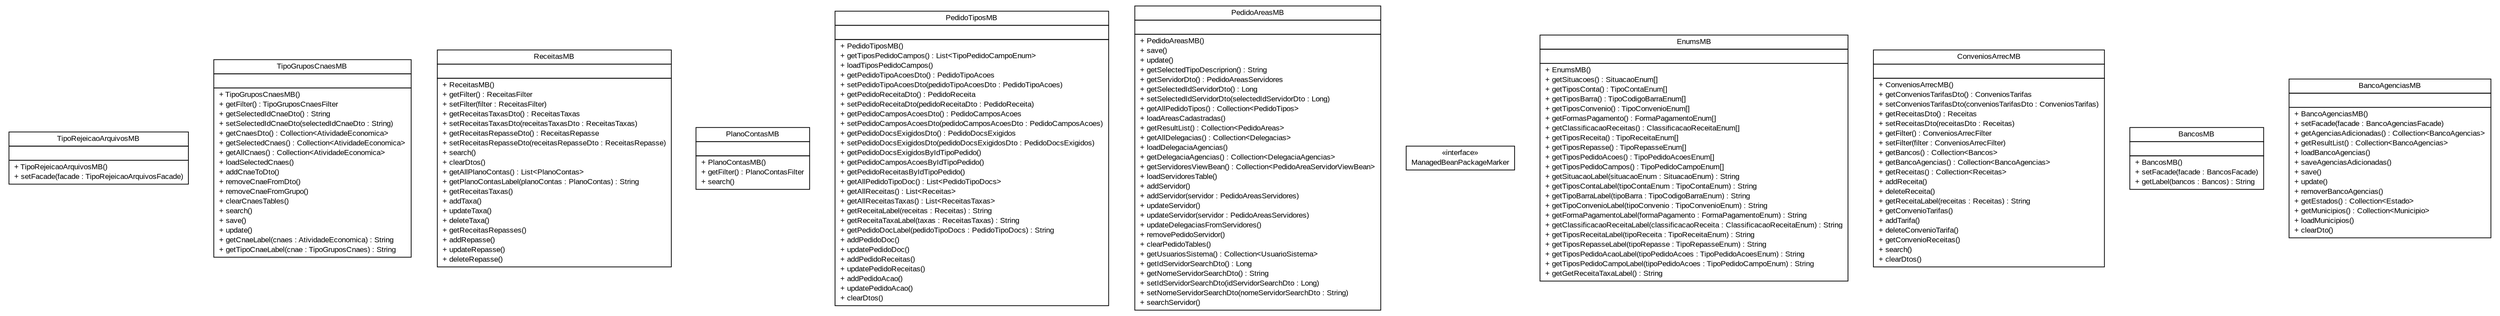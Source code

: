 #!/usr/local/bin/dot
#
# Class diagram 
# Generated by UMLGraph version R5_6 (http://www.umlgraph.org/)
#

digraph G {
	edge [fontname="arial",fontsize=10,labelfontname="arial",labelfontsize=10];
	node [fontname="arial",fontsize=10,shape=plaintext];
	nodesep=0.25;
	ranksep=0.5;
	// br.gov.to.sefaz.arr.parametros.managedbean.TipoRejeicaoArquivosMB
	c14 [label=<<table title="br.gov.to.sefaz.arr.parametros.managedbean.TipoRejeicaoArquivosMB" border="0" cellborder="1" cellspacing="0" cellpadding="2" port="p" href="./TipoRejeicaoArquivosMB.html">
		<tr><td><table border="0" cellspacing="0" cellpadding="1">
<tr><td align="center" balign="center"> TipoRejeicaoArquivosMB </td></tr>
		</table></td></tr>
		<tr><td><table border="0" cellspacing="0" cellpadding="1">
<tr><td align="left" balign="left">  </td></tr>
		</table></td></tr>
		<tr><td><table border="0" cellspacing="0" cellpadding="1">
<tr><td align="left" balign="left"> + TipoRejeicaoArquivosMB() </td></tr>
<tr><td align="left" balign="left"> + setFacade(facade : TipoRejeicaoArquivosFacade) </td></tr>
		</table></td></tr>
		</table>>, URL="./TipoRejeicaoArquivosMB.html", fontname="arial", fontcolor="black", fontsize=10.0];
	// br.gov.to.sefaz.arr.parametros.managedbean.TipoGruposCnaesMB
	c15 [label=<<table title="br.gov.to.sefaz.arr.parametros.managedbean.TipoGruposCnaesMB" border="0" cellborder="1" cellspacing="0" cellpadding="2" port="p" href="./TipoGruposCnaesMB.html">
		<tr><td><table border="0" cellspacing="0" cellpadding="1">
<tr><td align="center" balign="center"> TipoGruposCnaesMB </td></tr>
		</table></td></tr>
		<tr><td><table border="0" cellspacing="0" cellpadding="1">
<tr><td align="left" balign="left">  </td></tr>
		</table></td></tr>
		<tr><td><table border="0" cellspacing="0" cellpadding="1">
<tr><td align="left" balign="left"> + TipoGruposCnaesMB() </td></tr>
<tr><td align="left" balign="left"> + getFilter() : TipoGruposCnaesFilter </td></tr>
<tr><td align="left" balign="left"> + getSelectedIdCnaeDto() : String </td></tr>
<tr><td align="left" balign="left"> + setSelectedIdCnaeDto(selectedIdCnaeDto : String) </td></tr>
<tr><td align="left" balign="left"> + getCnaesDto() : Collection&lt;AtividadeEconomica&gt; </td></tr>
<tr><td align="left" balign="left"> + getSelectedCnaes() : Collection&lt;AtividadeEconomica&gt; </td></tr>
<tr><td align="left" balign="left"> + getAllCnaes() : Collection&lt;AtividadeEconomica&gt; </td></tr>
<tr><td align="left" balign="left"> + loadSelectedCnaes() </td></tr>
<tr><td align="left" balign="left"> + addCnaeToDto() </td></tr>
<tr><td align="left" balign="left"> + removeCnaeFromDto() </td></tr>
<tr><td align="left" balign="left"> + removeCnaeFromGrupo() </td></tr>
<tr><td align="left" balign="left"> + clearCnaesTables() </td></tr>
<tr><td align="left" balign="left"> + search() </td></tr>
<tr><td align="left" balign="left"> + save() </td></tr>
<tr><td align="left" balign="left"> + update() </td></tr>
<tr><td align="left" balign="left"> + getCnaeLabel(cnaes : AtividadeEconomica) : String </td></tr>
<tr><td align="left" balign="left"> + getTipoCnaeLabel(cnae : TipoGruposCnaes) : String </td></tr>
		</table></td></tr>
		</table>>, URL="./TipoGruposCnaesMB.html", fontname="arial", fontcolor="black", fontsize=10.0];
	// br.gov.to.sefaz.arr.parametros.managedbean.ReceitasMB
	c16 [label=<<table title="br.gov.to.sefaz.arr.parametros.managedbean.ReceitasMB" border="0" cellborder="1" cellspacing="0" cellpadding="2" port="p" href="./ReceitasMB.html">
		<tr><td><table border="0" cellspacing="0" cellpadding="1">
<tr><td align="center" balign="center"> ReceitasMB </td></tr>
		</table></td></tr>
		<tr><td><table border="0" cellspacing="0" cellpadding="1">
<tr><td align="left" balign="left">  </td></tr>
		</table></td></tr>
		<tr><td><table border="0" cellspacing="0" cellpadding="1">
<tr><td align="left" balign="left"> + ReceitasMB() </td></tr>
<tr><td align="left" balign="left"> + getFilter() : ReceitasFilter </td></tr>
<tr><td align="left" balign="left"> + setFilter(filter : ReceitasFilter) </td></tr>
<tr><td align="left" balign="left"> + getReceitasTaxasDto() : ReceitasTaxas </td></tr>
<tr><td align="left" balign="left"> + setReceitasTaxasDto(receitasTaxasDto : ReceitasTaxas) </td></tr>
<tr><td align="left" balign="left"> + getReceitasRepasseDto() : ReceitasRepasse </td></tr>
<tr><td align="left" balign="left"> + setReceitasRepasseDto(receitasRepasseDto : ReceitasRepasse) </td></tr>
<tr><td align="left" balign="left"> + search() </td></tr>
<tr><td align="left" balign="left"> + clearDtos() </td></tr>
<tr><td align="left" balign="left"> + getAllPlanoContas() : List&lt;PlanoContas&gt; </td></tr>
<tr><td align="left" balign="left"> + getPlanoContasLabel(planoContas : PlanoContas) : String </td></tr>
<tr><td align="left" balign="left"> + getReceitasTaxas() </td></tr>
<tr><td align="left" balign="left"> + addTaxa() </td></tr>
<tr><td align="left" balign="left"> + updateTaxa() </td></tr>
<tr><td align="left" balign="left"> + deleteTaxa() </td></tr>
<tr><td align="left" balign="left"> + getReceitasRepasses() </td></tr>
<tr><td align="left" balign="left"> + addRepasse() </td></tr>
<tr><td align="left" balign="left"> + updateRepasse() </td></tr>
<tr><td align="left" balign="left"> + deleteRepasse() </td></tr>
		</table></td></tr>
		</table>>, URL="./ReceitasMB.html", fontname="arial", fontcolor="black", fontsize=10.0];
	// br.gov.to.sefaz.arr.parametros.managedbean.PlanoContasMB
	c17 [label=<<table title="br.gov.to.sefaz.arr.parametros.managedbean.PlanoContasMB" border="0" cellborder="1" cellspacing="0" cellpadding="2" port="p" href="./PlanoContasMB.html">
		<tr><td><table border="0" cellspacing="0" cellpadding="1">
<tr><td align="center" balign="center"> PlanoContasMB </td></tr>
		</table></td></tr>
		<tr><td><table border="0" cellspacing="0" cellpadding="1">
<tr><td align="left" balign="left">  </td></tr>
		</table></td></tr>
		<tr><td><table border="0" cellspacing="0" cellpadding="1">
<tr><td align="left" balign="left"> + PlanoContasMB() </td></tr>
<tr><td align="left" balign="left"> + getFilter() : PlanoContasFilter </td></tr>
<tr><td align="left" balign="left"> + search() </td></tr>
		</table></td></tr>
		</table>>, URL="./PlanoContasMB.html", fontname="arial", fontcolor="black", fontsize=10.0];
	// br.gov.to.sefaz.arr.parametros.managedbean.PedidoTiposMB
	c18 [label=<<table title="br.gov.to.sefaz.arr.parametros.managedbean.PedidoTiposMB" border="0" cellborder="1" cellspacing="0" cellpadding="2" port="p" href="./PedidoTiposMB.html">
		<tr><td><table border="0" cellspacing="0" cellpadding="1">
<tr><td align="center" balign="center"> PedidoTiposMB </td></tr>
		</table></td></tr>
		<tr><td><table border="0" cellspacing="0" cellpadding="1">
<tr><td align="left" balign="left">  </td></tr>
		</table></td></tr>
		<tr><td><table border="0" cellspacing="0" cellpadding="1">
<tr><td align="left" balign="left"> + PedidoTiposMB() </td></tr>
<tr><td align="left" balign="left"> + getTiposPedidoCampos() : List&lt;TipoPedidoCampoEnum&gt; </td></tr>
<tr><td align="left" balign="left"> + loadTiposPedidoCampos() </td></tr>
<tr><td align="left" balign="left"> + getPedidoTipoAcoesDto() : PedidoTipoAcoes </td></tr>
<tr><td align="left" balign="left"> + setPedidoTipoAcoesDto(pedidoTipoAcoesDto : PedidoTipoAcoes) </td></tr>
<tr><td align="left" balign="left"> + getPedidoReceitaDto() : PedidoReceita </td></tr>
<tr><td align="left" balign="left"> + setPedidoReceitaDto(pedidoReceitaDto : PedidoReceita) </td></tr>
<tr><td align="left" balign="left"> + getPedidoCamposAcoesDto() : PedidoCamposAcoes </td></tr>
<tr><td align="left" balign="left"> + setPedidoCamposAcoesDto(pedidoCamposAcoesDto : PedidoCamposAcoes) </td></tr>
<tr><td align="left" balign="left"> + getPedidoDocsExigidosDto() : PedidoDocsExigidos </td></tr>
<tr><td align="left" balign="left"> + setPedidoDocsExigidosDto(pedidoDocsExigidosDto : PedidoDocsExigidos) </td></tr>
<tr><td align="left" balign="left"> + getPedidoDocsExigidosByIdTipoPedido() </td></tr>
<tr><td align="left" balign="left"> + getPedidoCamposAcoesByIdTipoPedido() </td></tr>
<tr><td align="left" balign="left"> + getPedidoReceitasByIdTipoPedido() </td></tr>
<tr><td align="left" balign="left"> + getAllPedidoTipoDoc() : List&lt;PedidoTipoDocs&gt; </td></tr>
<tr><td align="left" balign="left"> + getAllReceitas() : List&lt;Receitas&gt; </td></tr>
<tr><td align="left" balign="left"> + getAllReceitasTaxas() : List&lt;ReceitasTaxas&gt; </td></tr>
<tr><td align="left" balign="left"> + getReceitaLabel(receitas : Receitas) : String </td></tr>
<tr><td align="left" balign="left"> + getReceitaTaxaLabel(taxas : ReceitasTaxas) : String </td></tr>
<tr><td align="left" balign="left"> + getPedidoDocLabel(pedidoTipoDocs : PedidoTipoDocs) : String </td></tr>
<tr><td align="left" balign="left"> + addPedidoDoc() </td></tr>
<tr><td align="left" balign="left"> + updatePedidoDoc() </td></tr>
<tr><td align="left" balign="left"> + addPedidoReceitas() </td></tr>
<tr><td align="left" balign="left"> + updatePedidoReceitas() </td></tr>
<tr><td align="left" balign="left"> + addPedidoAcao() </td></tr>
<tr><td align="left" balign="left"> + updatePedidoAcao() </td></tr>
<tr><td align="left" balign="left"> + clearDtos() </td></tr>
		</table></td></tr>
		</table>>, URL="./PedidoTiposMB.html", fontname="arial", fontcolor="black", fontsize=10.0];
	// br.gov.to.sefaz.arr.parametros.managedbean.PedidoAreasMB
	c19 [label=<<table title="br.gov.to.sefaz.arr.parametros.managedbean.PedidoAreasMB" border="0" cellborder="1" cellspacing="0" cellpadding="2" port="p" href="./PedidoAreasMB.html">
		<tr><td><table border="0" cellspacing="0" cellpadding="1">
<tr><td align="center" balign="center"> PedidoAreasMB </td></tr>
		</table></td></tr>
		<tr><td><table border="0" cellspacing="0" cellpadding="1">
<tr><td align="left" balign="left">  </td></tr>
		</table></td></tr>
		<tr><td><table border="0" cellspacing="0" cellpadding="1">
<tr><td align="left" balign="left"> + PedidoAreasMB() </td></tr>
<tr><td align="left" balign="left"> + save() </td></tr>
<tr><td align="left" balign="left"> + update() </td></tr>
<tr><td align="left" balign="left"> + getSelectedTipoDescriprion() : String </td></tr>
<tr><td align="left" balign="left"> + getServidorDto() : PedidoAreasServidores </td></tr>
<tr><td align="left" balign="left"> + getSelectedIdServidorDto() : Long </td></tr>
<tr><td align="left" balign="left"> + setSelectedIdServidorDto(selectedIdServidorDto : Long) </td></tr>
<tr><td align="left" balign="left"> + getAllPedidoTipos() : Collection&lt;PedidoTipos&gt; </td></tr>
<tr><td align="left" balign="left"> + loadAreasCadastradas() </td></tr>
<tr><td align="left" balign="left"> + getResultList() : Collection&lt;PedidoAreas&gt; </td></tr>
<tr><td align="left" balign="left"> + getAllDelegacias() : Collection&lt;Delegacias&gt; </td></tr>
<tr><td align="left" balign="left"> + loadDelegaciaAgencias() </td></tr>
<tr><td align="left" balign="left"> + getDelegaciaAgencias() : Collection&lt;DelegaciaAgencias&gt; </td></tr>
<tr><td align="left" balign="left"> + getServidoresViewBean() : Collection&lt;PedidoAreaServidorViewBean&gt; </td></tr>
<tr><td align="left" balign="left"> + loadServidoresTable() </td></tr>
<tr><td align="left" balign="left"> + addServidor() </td></tr>
<tr><td align="left" balign="left"> + addServidor(servidor : PedidoAreasServidores) </td></tr>
<tr><td align="left" balign="left"> + updateServidor() </td></tr>
<tr><td align="left" balign="left"> + updateServidor(servidor : PedidoAreasServidores) </td></tr>
<tr><td align="left" balign="left"> + updateDelegaciasFromServidores() </td></tr>
<tr><td align="left" balign="left"> + removePedidoServidor() </td></tr>
<tr><td align="left" balign="left"> + clearPedidoTables() </td></tr>
<tr><td align="left" balign="left"> + getUsuariosSistema() : Collection&lt;UsuarioSistema&gt; </td></tr>
<tr><td align="left" balign="left"> + getIdServidorSearchDto() : Long </td></tr>
<tr><td align="left" balign="left"> + getNomeServidorSearchDto() : String </td></tr>
<tr><td align="left" balign="left"> + setIdServidorSearchDto(idServidorSearchDto : Long) </td></tr>
<tr><td align="left" balign="left"> + setNomeServidorSearchDto(nomeServidorSearchDto : String) </td></tr>
<tr><td align="left" balign="left"> + searchServidor() </td></tr>
		</table></td></tr>
		</table>>, URL="./PedidoAreasMB.html", fontname="arial", fontcolor="black", fontsize=10.0];
	// br.gov.to.sefaz.arr.parametros.managedbean.ManagedBeanPackageMarker
	c20 [label=<<table title="br.gov.to.sefaz.arr.parametros.managedbean.ManagedBeanPackageMarker" border="0" cellborder="1" cellspacing="0" cellpadding="2" port="p" href="./ManagedBeanPackageMarker.html">
		<tr><td><table border="0" cellspacing="0" cellpadding="1">
<tr><td align="center" balign="center"> &#171;interface&#187; </td></tr>
<tr><td align="center" balign="center"> ManagedBeanPackageMarker </td></tr>
		</table></td></tr>
		</table>>, URL="./ManagedBeanPackageMarker.html", fontname="arial", fontcolor="black", fontsize=10.0];
	// br.gov.to.sefaz.arr.parametros.managedbean.EnumsMB
	c21 [label=<<table title="br.gov.to.sefaz.arr.parametros.managedbean.EnumsMB" border="0" cellborder="1" cellspacing="0" cellpadding="2" port="p" href="./EnumsMB.html">
		<tr><td><table border="0" cellspacing="0" cellpadding="1">
<tr><td align="center" balign="center"> EnumsMB </td></tr>
		</table></td></tr>
		<tr><td><table border="0" cellspacing="0" cellpadding="1">
<tr><td align="left" balign="left">  </td></tr>
		</table></td></tr>
		<tr><td><table border="0" cellspacing="0" cellpadding="1">
<tr><td align="left" balign="left"> + EnumsMB() </td></tr>
<tr><td align="left" balign="left"> + getSituacoes() : SituacaoEnum[] </td></tr>
<tr><td align="left" balign="left"> + getTiposConta() : TipoContaEnum[] </td></tr>
<tr><td align="left" balign="left"> + getTiposBarra() : TipoCodigoBarraEnum[] </td></tr>
<tr><td align="left" balign="left"> + getTiposConvenio() : TipoConvenioEnum[] </td></tr>
<tr><td align="left" balign="left"> + getFormasPagamento() : FormaPagamentoEnum[] </td></tr>
<tr><td align="left" balign="left"> + getClassificacaoReceitas() : ClassificacaoReceitaEnum[] </td></tr>
<tr><td align="left" balign="left"> + getTiposReceita() : TipoReceitaEnum[] </td></tr>
<tr><td align="left" balign="left"> + getTiposRepasse() : TipoRepasseEnum[] </td></tr>
<tr><td align="left" balign="left"> + getTiposPedidoAcoes() : TipoPedidoAcoesEnum[] </td></tr>
<tr><td align="left" balign="left"> + getTiposPedidoCampos() : TipoPedidoCampoEnum[] </td></tr>
<tr><td align="left" balign="left"> + getSituacaoLabel(situacaoEnum : SituacaoEnum) : String </td></tr>
<tr><td align="left" balign="left"> + getTiposContaLabel(tipoContaEnum : TipoContaEnum) : String </td></tr>
<tr><td align="left" balign="left"> + getTipoBarraLabel(tipoBarra : TipoCodigoBarraEnum) : String </td></tr>
<tr><td align="left" balign="left"> + getTipoConvenioLabel(tipoConvenio : TipoConvenioEnum) : String </td></tr>
<tr><td align="left" balign="left"> + getFormaPagamentoLabel(formaPagamento : FormaPagamentoEnum) : String </td></tr>
<tr><td align="left" balign="left"> + getClassificacaoReceitaLabel(classificacaoReceita : ClassificacaoReceitaEnum) : String </td></tr>
<tr><td align="left" balign="left"> + getTiposReceitaLabel(tipoReceita : TipoReceitaEnum) : String </td></tr>
<tr><td align="left" balign="left"> + getTiposRepasseLabel(tipoRepasse : TipoRepasseEnum) : String </td></tr>
<tr><td align="left" balign="left"> + getTiposPedidoAcaoLabel(tipoPedidoAcoes : TipoPedidoAcoesEnum) : String </td></tr>
<tr><td align="left" balign="left"> + getTiposPedidoCampoLabel(tipoPedidoAcoes : TipoPedidoCampoEnum) : String </td></tr>
<tr><td align="left" balign="left"> + getGetReceitaTaxaLabel() : String </td></tr>
		</table></td></tr>
		</table>>, URL="./EnumsMB.html", fontname="arial", fontcolor="black", fontsize=10.0];
	// br.gov.to.sefaz.arr.parametros.managedbean.ConveniosArrecMB
	c22 [label=<<table title="br.gov.to.sefaz.arr.parametros.managedbean.ConveniosArrecMB" border="0" cellborder="1" cellspacing="0" cellpadding="2" port="p" href="./ConveniosArrecMB.html">
		<tr><td><table border="0" cellspacing="0" cellpadding="1">
<tr><td align="center" balign="center"> ConveniosArrecMB </td></tr>
		</table></td></tr>
		<tr><td><table border="0" cellspacing="0" cellpadding="1">
<tr><td align="left" balign="left">  </td></tr>
		</table></td></tr>
		<tr><td><table border="0" cellspacing="0" cellpadding="1">
<tr><td align="left" balign="left"> + ConveniosArrecMB() </td></tr>
<tr><td align="left" balign="left"> + getConveniosTarifasDto() : ConveniosTarifas </td></tr>
<tr><td align="left" balign="left"> + setConveniosTarifasDto(conveniosTarifasDto : ConveniosTarifas) </td></tr>
<tr><td align="left" balign="left"> + getReceitasDto() : Receitas </td></tr>
<tr><td align="left" balign="left"> + setReceitasDto(receitasDto : Receitas) </td></tr>
<tr><td align="left" balign="left"> + getFilter() : ConveniosArrecFilter </td></tr>
<tr><td align="left" balign="left"> + setFilter(filter : ConveniosArrecFilter) </td></tr>
<tr><td align="left" balign="left"> + getBancos() : Collection&lt;Bancos&gt; </td></tr>
<tr><td align="left" balign="left"> + getBancoAgencias() : Collection&lt;BancoAgencias&gt; </td></tr>
<tr><td align="left" balign="left"> + getReceitas() : Collection&lt;Receitas&gt; </td></tr>
<tr><td align="left" balign="left"> + addReceita() </td></tr>
<tr><td align="left" balign="left"> + deleteReceita() </td></tr>
<tr><td align="left" balign="left"> + getReceitaLabel(receitas : Receitas) : String </td></tr>
<tr><td align="left" balign="left"> + getConvenioTarifas() </td></tr>
<tr><td align="left" balign="left"> + addTarifa() </td></tr>
<tr><td align="left" balign="left"> + deleteConvenioTarifa() </td></tr>
<tr><td align="left" balign="left"> + getConvenioReceitas() </td></tr>
<tr><td align="left" balign="left"> + search() </td></tr>
<tr><td align="left" balign="left"> + clearDtos() </td></tr>
		</table></td></tr>
		</table>>, URL="./ConveniosArrecMB.html", fontname="arial", fontcolor="black", fontsize=10.0];
	// br.gov.to.sefaz.arr.parametros.managedbean.BancosMB
	c23 [label=<<table title="br.gov.to.sefaz.arr.parametros.managedbean.BancosMB" border="0" cellborder="1" cellspacing="0" cellpadding="2" port="p" href="./BancosMB.html">
		<tr><td><table border="0" cellspacing="0" cellpadding="1">
<tr><td align="center" balign="center"> BancosMB </td></tr>
		</table></td></tr>
		<tr><td><table border="0" cellspacing="0" cellpadding="1">
<tr><td align="left" balign="left">  </td></tr>
		</table></td></tr>
		<tr><td><table border="0" cellspacing="0" cellpadding="1">
<tr><td align="left" balign="left"> + BancosMB() </td></tr>
<tr><td align="left" balign="left"> + setFacade(facade : BancosFacade) </td></tr>
<tr><td align="left" balign="left"> + getLabel(bancos : Bancos) : String </td></tr>
		</table></td></tr>
		</table>>, URL="./BancosMB.html", fontname="arial", fontcolor="black", fontsize=10.0];
	// br.gov.to.sefaz.arr.parametros.managedbean.BancoAgenciasMB
	c24 [label=<<table title="br.gov.to.sefaz.arr.parametros.managedbean.BancoAgenciasMB" border="0" cellborder="1" cellspacing="0" cellpadding="2" port="p" href="./BancoAgenciasMB.html">
		<tr><td><table border="0" cellspacing="0" cellpadding="1">
<tr><td align="center" balign="center"> BancoAgenciasMB </td></tr>
		</table></td></tr>
		<tr><td><table border="0" cellspacing="0" cellpadding="1">
<tr><td align="left" balign="left">  </td></tr>
		</table></td></tr>
		<tr><td><table border="0" cellspacing="0" cellpadding="1">
<tr><td align="left" balign="left"> + BancoAgenciasMB() </td></tr>
<tr><td align="left" balign="left"> + setFacade(facade : BancoAgenciasFacade) </td></tr>
<tr><td align="left" balign="left"> + getAgenciasAdicionadas() : Collection&lt;BancoAgencias&gt; </td></tr>
<tr><td align="left" balign="left"> + getResultList() : Collection&lt;BancoAgencias&gt; </td></tr>
<tr><td align="left" balign="left"> + loadBancoAgencias() </td></tr>
<tr><td align="left" balign="left"> + saveAgenciasAdicionadas() </td></tr>
<tr><td align="left" balign="left"> + save() </td></tr>
<tr><td align="left" balign="left"> + update() </td></tr>
<tr><td align="left" balign="left"> + removerBancoAgencias() </td></tr>
<tr><td align="left" balign="left"> + getEstados() : Collection&lt;Estado&gt; </td></tr>
<tr><td align="left" balign="left"> + getMunicipios() : Collection&lt;Municipio&gt; </td></tr>
<tr><td align="left" balign="left"> + loadMunicipios() </td></tr>
<tr><td align="left" balign="left"> + clearDto() </td></tr>
		</table></td></tr>
		</table>>, URL="./BancoAgenciasMB.html", fontname="arial", fontcolor="black", fontsize=10.0];
}

